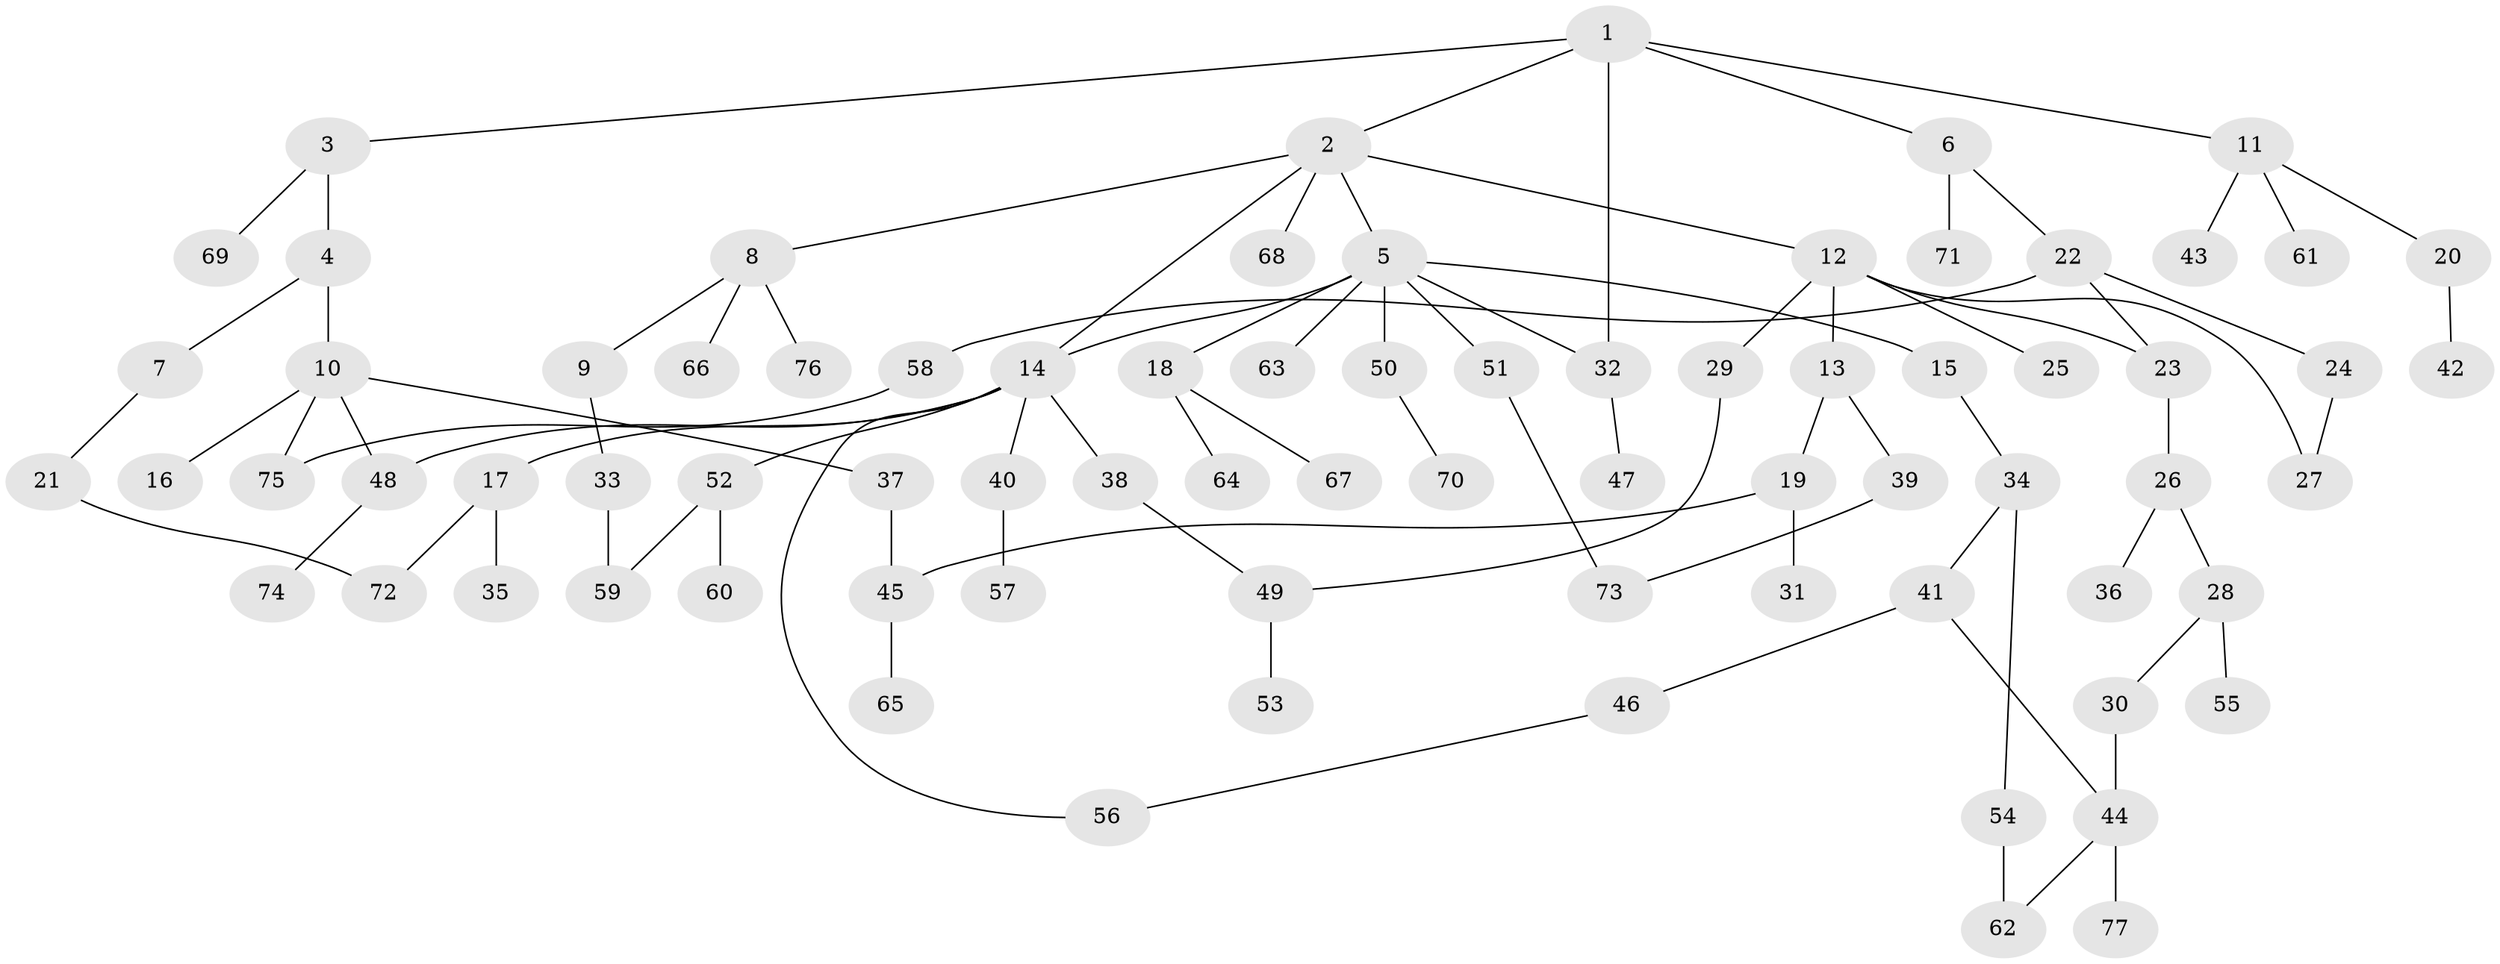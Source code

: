 // Generated by graph-tools (version 1.1) at 2025/41/03/09/25 04:41:00]
// undirected, 77 vertices, 90 edges
graph export_dot {
graph [start="1"]
  node [color=gray90,style=filled];
  1;
  2;
  3;
  4;
  5;
  6;
  7;
  8;
  9;
  10;
  11;
  12;
  13;
  14;
  15;
  16;
  17;
  18;
  19;
  20;
  21;
  22;
  23;
  24;
  25;
  26;
  27;
  28;
  29;
  30;
  31;
  32;
  33;
  34;
  35;
  36;
  37;
  38;
  39;
  40;
  41;
  42;
  43;
  44;
  45;
  46;
  47;
  48;
  49;
  50;
  51;
  52;
  53;
  54;
  55;
  56;
  57;
  58;
  59;
  60;
  61;
  62;
  63;
  64;
  65;
  66;
  67;
  68;
  69;
  70;
  71;
  72;
  73;
  74;
  75;
  76;
  77;
  1 -- 2;
  1 -- 3;
  1 -- 6;
  1 -- 11;
  1 -- 32;
  2 -- 5;
  2 -- 8;
  2 -- 12;
  2 -- 68;
  2 -- 14;
  3 -- 4;
  3 -- 69;
  4 -- 7;
  4 -- 10;
  5 -- 14;
  5 -- 15;
  5 -- 18;
  5 -- 50;
  5 -- 51;
  5 -- 63;
  5 -- 32;
  6 -- 22;
  6 -- 71;
  7 -- 21;
  8 -- 9;
  8 -- 66;
  8 -- 76;
  9 -- 33;
  10 -- 16;
  10 -- 37;
  10 -- 75;
  10 -- 48;
  11 -- 20;
  11 -- 43;
  11 -- 61;
  12 -- 13;
  12 -- 23;
  12 -- 25;
  12 -- 29;
  12 -- 27;
  13 -- 19;
  13 -- 39;
  14 -- 17;
  14 -- 38;
  14 -- 40;
  14 -- 48;
  14 -- 52;
  14 -- 56;
  15 -- 34;
  17 -- 35;
  17 -- 72;
  18 -- 64;
  18 -- 67;
  19 -- 31;
  19 -- 45;
  20 -- 42;
  21 -- 72;
  22 -- 24;
  22 -- 58;
  22 -- 23;
  23 -- 26;
  24 -- 27;
  26 -- 28;
  26 -- 36;
  28 -- 30;
  28 -- 55;
  29 -- 49;
  30 -- 44;
  32 -- 47;
  33 -- 59;
  34 -- 41;
  34 -- 54;
  37 -- 45;
  38 -- 49;
  39 -- 73;
  40 -- 57;
  41 -- 44;
  41 -- 46;
  44 -- 77;
  44 -- 62;
  45 -- 65;
  46 -- 56;
  48 -- 74;
  49 -- 53;
  50 -- 70;
  51 -- 73;
  52 -- 59;
  52 -- 60;
  54 -- 62;
  58 -- 75;
}
